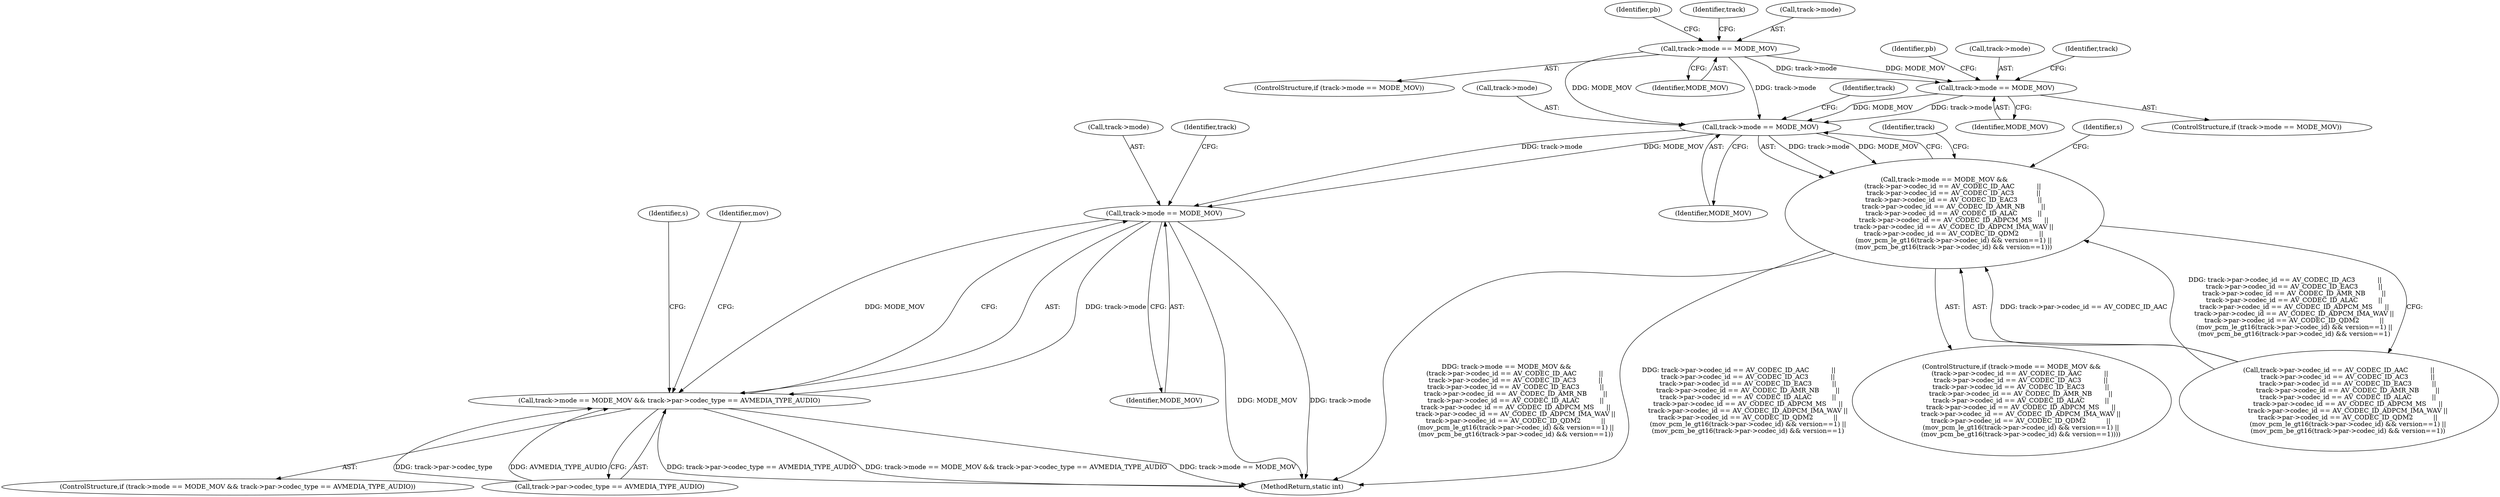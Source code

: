 digraph "0_FFmpeg_fa19fbcf712a6a6cc5a5cfdc3254a97b9bce6582@pointer" {
"1000328" [label="(Call,track->mode == MODE_MOV)"];
"1000142" [label="(Call,track->mode == MODE_MOV)"];
"1000529" [label="(Call,track->mode == MODE_MOV)"];
"1000528" [label="(Call,track->mode == MODE_MOV &&\n        (track->par->codec_id == AV_CODEC_ID_AAC           ||\n         track->par->codec_id == AV_CODEC_ID_AC3           ||\n         track->par->codec_id == AV_CODEC_ID_EAC3          ||\n         track->par->codec_id == AV_CODEC_ID_AMR_NB        ||\n         track->par->codec_id == AV_CODEC_ID_ALAC          ||\n         track->par->codec_id == AV_CODEC_ID_ADPCM_MS      ||\n         track->par->codec_id == AV_CODEC_ID_ADPCM_IMA_WAV ||\n         track->par->codec_id == AV_CODEC_ID_QDM2          ||\n         (mov_pcm_le_gt16(track->par->codec_id) && version==1) ||\n         (mov_pcm_be_gt16(track->par->codec_id) && version==1)))"];
"1000734" [label="(Call,track->mode == MODE_MOV)"];
"1000733" [label="(Call,track->mode == MODE_MOV && track->par->codec_type == AVMEDIA_TYPE_AUDIO)"];
"1000529" [label="(Call,track->mode == MODE_MOV)"];
"1000142" [label="(Call,track->mode == MODE_MOV)"];
"1000733" [label="(Call,track->mode == MODE_MOV && track->par->codec_type == AVMEDIA_TYPE_AUDIO)"];
"1000739" [label="(Call,track->par->codec_type == AVMEDIA_TYPE_AUDIO)"];
"1000735" [label="(Call,track->mode)"];
"1000528" [label="(Call,track->mode == MODE_MOV &&\n        (track->par->codec_id == AV_CODEC_ID_AAC           ||\n         track->par->codec_id == AV_CODEC_ID_AC3           ||\n         track->par->codec_id == AV_CODEC_ID_EAC3          ||\n         track->par->codec_id == AV_CODEC_ID_AMR_NB        ||\n         track->par->codec_id == AV_CODEC_ID_ALAC          ||\n         track->par->codec_id == AV_CODEC_ID_ADPCM_MS      ||\n         track->par->codec_id == AV_CODEC_ID_ADPCM_IMA_WAV ||\n         track->par->codec_id == AV_CODEC_ID_QDM2          ||\n         (mov_pcm_le_gt16(track->par->codec_id) && version==1) ||\n         (mov_pcm_be_gt16(track->par->codec_id) && version==1)))"];
"1000738" [label="(Identifier,MODE_MOV)"];
"1000533" [label="(Identifier,MODE_MOV)"];
"1000732" [label="(ControlStructure,if (track->mode == MODE_MOV && track->par->codec_type == AVMEDIA_TYPE_AUDIO))"];
"1000747" [label="(Identifier,s)"];
"1000527" [label="(ControlStructure,if (track->mode == MODE_MOV &&\n        (track->par->codec_id == AV_CODEC_ID_AAC           ||\n         track->par->codec_id == AV_CODEC_ID_AC3           ||\n         track->par->codec_id == AV_CODEC_ID_EAC3          ||\n         track->par->codec_id == AV_CODEC_ID_AMR_NB        ||\n         track->par->codec_id == AV_CODEC_ID_ALAC          ||\n         track->par->codec_id == AV_CODEC_ID_ADPCM_MS      ||\n         track->par->codec_id == AV_CODEC_ID_ADPCM_IMA_WAV ||\n         track->par->codec_id == AV_CODEC_ID_QDM2          ||\n         (mov_pcm_le_gt16(track->par->codec_id) && version==1) ||\n         (mov_pcm_be_gt16(track->par->codec_id) && version==1))))"];
"1000767" [label="(MethodReturn,static int)"];
"1000328" [label="(Call,track->mode == MODE_MOV)"];
"1000327" [label="(ControlStructure,if (track->mode == MODE_MOV))"];
"1000224" [label="(Identifier,pb)"];
"1000538" [label="(Identifier,track)"];
"1000152" [label="(Identifier,track)"];
"1000627" [label="(Identifier,track)"];
"1000620" [label="(Identifier,s)"];
"1000734" [label="(Call,track->mode == MODE_MOV)"];
"1000335" [label="(Identifier,pb)"];
"1000143" [label="(Call,track->mode)"];
"1000534" [label="(Call,track->par->codec_id == AV_CODEC_ID_AAC           ||\n         track->par->codec_id == AV_CODEC_ID_AC3           ||\n         track->par->codec_id == AV_CODEC_ID_EAC3          ||\n         track->par->codec_id == AV_CODEC_ID_AMR_NB        ||\n         track->par->codec_id == AV_CODEC_ID_ALAC          ||\n         track->par->codec_id == AV_CODEC_ID_ADPCM_MS      ||\n         track->par->codec_id == AV_CODEC_ID_ADPCM_IMA_WAV ||\n         track->par->codec_id == AV_CODEC_ID_QDM2          ||\n         (mov_pcm_le_gt16(track->par->codec_id) && version==1) ||\n         (mov_pcm_be_gt16(track->par->codec_id) && version==1))"];
"1000329" [label="(Call,track->mode)"];
"1000530" [label="(Call,track->mode)"];
"1000396" [label="(Identifier,track)"];
"1000146" [label="(Identifier,MODE_MOV)"];
"1000141" [label="(ControlStructure,if (track->mode == MODE_MOV))"];
"1000332" [label="(Identifier,MODE_MOV)"];
"1000742" [label="(Identifier,track)"];
"1000753" [label="(Identifier,mov)"];
"1000328" -> "1000327"  [label="AST: "];
"1000328" -> "1000332"  [label="CFG: "];
"1000329" -> "1000328"  [label="AST: "];
"1000332" -> "1000328"  [label="AST: "];
"1000335" -> "1000328"  [label="CFG: "];
"1000396" -> "1000328"  [label="CFG: "];
"1000142" -> "1000328"  [label="DDG: track->mode"];
"1000142" -> "1000328"  [label="DDG: MODE_MOV"];
"1000328" -> "1000529"  [label="DDG: track->mode"];
"1000328" -> "1000529"  [label="DDG: MODE_MOV"];
"1000142" -> "1000141"  [label="AST: "];
"1000142" -> "1000146"  [label="CFG: "];
"1000143" -> "1000142"  [label="AST: "];
"1000146" -> "1000142"  [label="AST: "];
"1000152" -> "1000142"  [label="CFG: "];
"1000224" -> "1000142"  [label="CFG: "];
"1000142" -> "1000529"  [label="DDG: track->mode"];
"1000142" -> "1000529"  [label="DDG: MODE_MOV"];
"1000529" -> "1000528"  [label="AST: "];
"1000529" -> "1000533"  [label="CFG: "];
"1000530" -> "1000529"  [label="AST: "];
"1000533" -> "1000529"  [label="AST: "];
"1000538" -> "1000529"  [label="CFG: "];
"1000528" -> "1000529"  [label="CFG: "];
"1000529" -> "1000528"  [label="DDG: track->mode"];
"1000529" -> "1000528"  [label="DDG: MODE_MOV"];
"1000529" -> "1000734"  [label="DDG: track->mode"];
"1000529" -> "1000734"  [label="DDG: MODE_MOV"];
"1000528" -> "1000527"  [label="AST: "];
"1000528" -> "1000534"  [label="CFG: "];
"1000534" -> "1000528"  [label="AST: "];
"1000620" -> "1000528"  [label="CFG: "];
"1000627" -> "1000528"  [label="CFG: "];
"1000528" -> "1000767"  [label="DDG: track->mode == MODE_MOV &&\n        (track->par->codec_id == AV_CODEC_ID_AAC           ||\n         track->par->codec_id == AV_CODEC_ID_AC3           ||\n         track->par->codec_id == AV_CODEC_ID_EAC3          ||\n         track->par->codec_id == AV_CODEC_ID_AMR_NB        ||\n         track->par->codec_id == AV_CODEC_ID_ALAC          ||\n         track->par->codec_id == AV_CODEC_ID_ADPCM_MS      ||\n         track->par->codec_id == AV_CODEC_ID_ADPCM_IMA_WAV ||\n         track->par->codec_id == AV_CODEC_ID_QDM2          ||\n         (mov_pcm_le_gt16(track->par->codec_id) && version==1) ||\n         (mov_pcm_be_gt16(track->par->codec_id) && version==1))"];
"1000528" -> "1000767"  [label="DDG: track->par->codec_id == AV_CODEC_ID_AAC           ||\n         track->par->codec_id == AV_CODEC_ID_AC3           ||\n         track->par->codec_id == AV_CODEC_ID_EAC3          ||\n         track->par->codec_id == AV_CODEC_ID_AMR_NB        ||\n         track->par->codec_id == AV_CODEC_ID_ALAC          ||\n         track->par->codec_id == AV_CODEC_ID_ADPCM_MS      ||\n         track->par->codec_id == AV_CODEC_ID_ADPCM_IMA_WAV ||\n         track->par->codec_id == AV_CODEC_ID_QDM2          ||\n         (mov_pcm_le_gt16(track->par->codec_id) && version==1) ||\n         (mov_pcm_be_gt16(track->par->codec_id) && version==1)"];
"1000534" -> "1000528"  [label="DDG: track->par->codec_id == AV_CODEC_ID_AAC"];
"1000534" -> "1000528"  [label="DDG: track->par->codec_id == AV_CODEC_ID_AC3           ||\n         track->par->codec_id == AV_CODEC_ID_EAC3          ||\n         track->par->codec_id == AV_CODEC_ID_AMR_NB        ||\n         track->par->codec_id == AV_CODEC_ID_ALAC          ||\n         track->par->codec_id == AV_CODEC_ID_ADPCM_MS      ||\n         track->par->codec_id == AV_CODEC_ID_ADPCM_IMA_WAV ||\n         track->par->codec_id == AV_CODEC_ID_QDM2          ||\n         (mov_pcm_le_gt16(track->par->codec_id) && version==1) ||\n         (mov_pcm_be_gt16(track->par->codec_id) && version==1)"];
"1000734" -> "1000733"  [label="AST: "];
"1000734" -> "1000738"  [label="CFG: "];
"1000735" -> "1000734"  [label="AST: "];
"1000738" -> "1000734"  [label="AST: "];
"1000742" -> "1000734"  [label="CFG: "];
"1000733" -> "1000734"  [label="CFG: "];
"1000734" -> "1000767"  [label="DDG: track->mode"];
"1000734" -> "1000767"  [label="DDG: MODE_MOV"];
"1000734" -> "1000733"  [label="DDG: track->mode"];
"1000734" -> "1000733"  [label="DDG: MODE_MOV"];
"1000733" -> "1000732"  [label="AST: "];
"1000733" -> "1000739"  [label="CFG: "];
"1000739" -> "1000733"  [label="AST: "];
"1000747" -> "1000733"  [label="CFG: "];
"1000753" -> "1000733"  [label="CFG: "];
"1000733" -> "1000767"  [label="DDG: track->mode == MODE_MOV"];
"1000733" -> "1000767"  [label="DDG: track->par->codec_type == AVMEDIA_TYPE_AUDIO"];
"1000733" -> "1000767"  [label="DDG: track->mode == MODE_MOV && track->par->codec_type == AVMEDIA_TYPE_AUDIO"];
"1000739" -> "1000733"  [label="DDG: track->par->codec_type"];
"1000739" -> "1000733"  [label="DDG: AVMEDIA_TYPE_AUDIO"];
}
